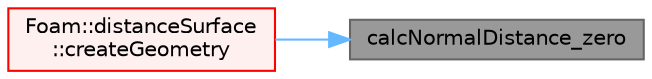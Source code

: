 digraph "calcNormalDistance_zero"
{
 // LATEX_PDF_SIZE
  bgcolor="transparent";
  edge [fontname=Helvetica,fontsize=10,labelfontname=Helvetica,labelfontsize=10];
  node [fontname=Helvetica,fontsize=10,shape=box,height=0.2,width=0.4];
  rankdir="RL";
  Node1 [id="Node000001",label="calcNormalDistance_zero",height=0.2,width=0.4,color="gray40", fillcolor="grey60", style="filled", fontcolor="black",tooltip=" "];
  Node1 -> Node2 [id="edge1_Node000001_Node000002",dir="back",color="steelblue1",style="solid",tooltip=" "];
  Node2 [id="Node000002",label="Foam::distanceSurface\l::createGeometry",height=0.2,width=0.4,color="red", fillcolor="#FFF0F0", style="filled",URL="$classFoam_1_1distanceSurface.html#a0a133cd1cda0e00aec1c2cf62df2ddb6",tooltip=" "];
}
